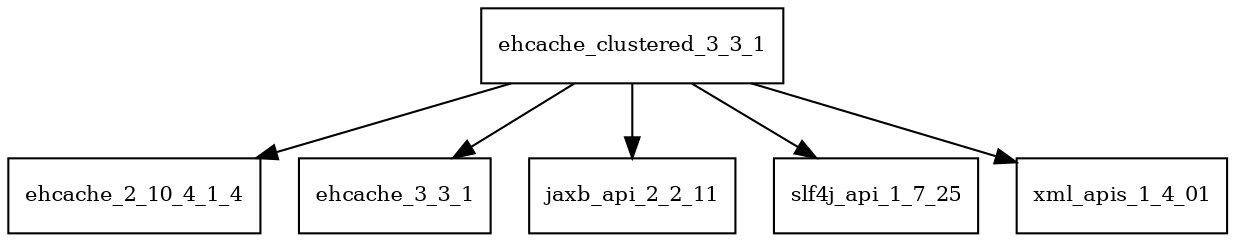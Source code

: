 digraph ehcache_clustered_3_3_1_dependencies {
  node [shape = box, fontsize=10.0];
  ehcache_clustered_3_3_1 -> ehcache_2_10_4_1_4;
  ehcache_clustered_3_3_1 -> ehcache_3_3_1;
  ehcache_clustered_3_3_1 -> jaxb_api_2_2_11;
  ehcache_clustered_3_3_1 -> slf4j_api_1_7_25;
  ehcache_clustered_3_3_1 -> xml_apis_1_4_01;
}
